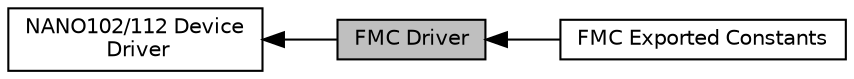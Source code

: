 digraph "FMC Driver"
{
  edge [fontname="Helvetica",fontsize="10",labelfontname="Helvetica",labelfontsize="10"];
  node [fontname="Helvetica",fontsize="10",shape=box];
  rankdir=LR;
  Node2 [label="NANO102/112 Device\l Driver",height=0.2,width=0.4,color="black", fillcolor="white", style="filled",URL="$d8/dcc/group___n_a_n_o1_x2___device___driver.html",tooltip=" "];
  Node1 [label="FMC Driver",height=0.2,width=0.4,color="black", fillcolor="grey75", style="filled", fontcolor="black",tooltip=" "];
  Node3 [label="FMC Exported Constants",height=0.2,width=0.4,color="black", fillcolor="white", style="filled",URL="$dc/d47/group___n_a_n_o1_x2___f_m_c___e_x_p_o_r_t_e_d___c_o_n_s_t_a_n_t_s.html",tooltip=" "];
  Node2->Node1 [shape=plaintext, dir="back", style="solid"];
  Node1->Node3 [shape=plaintext, dir="back", style="solid"];
}
